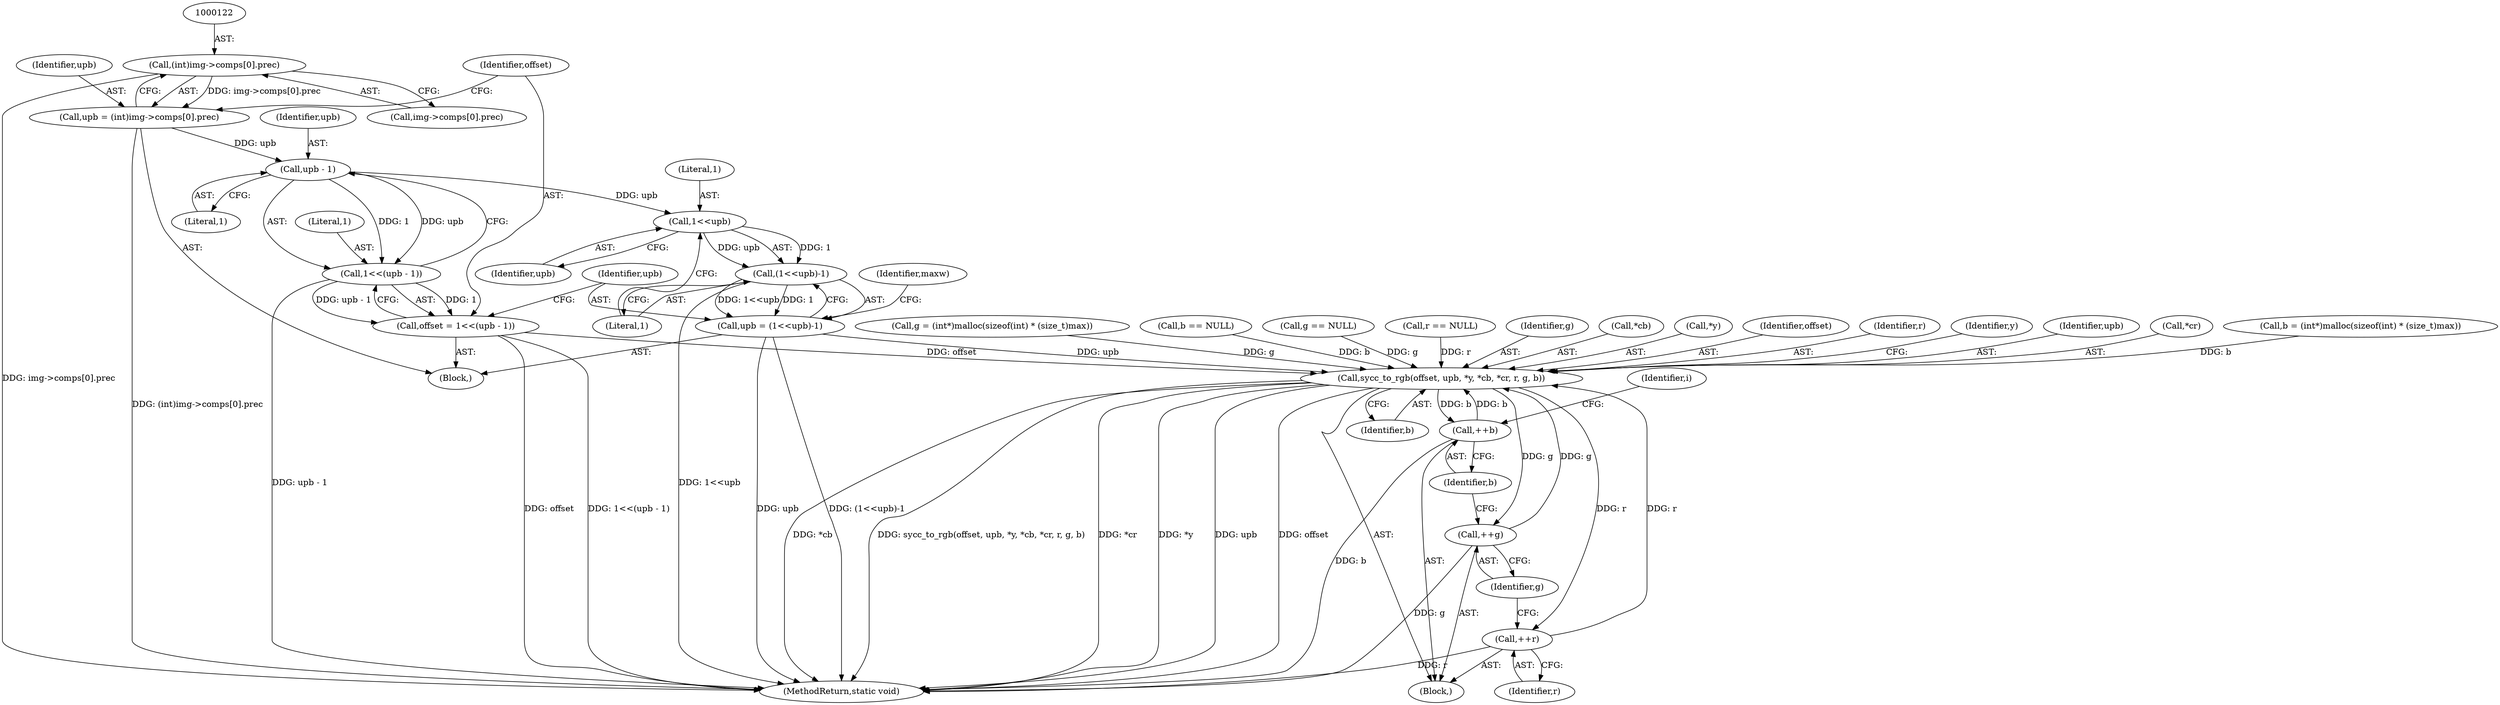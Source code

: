 digraph "0_openjpeg_15f081c89650dccee4aa4ae66f614c3fdb268767_2@array" {
"1000121" [label="(Call,(int)img->comps[0].prec)"];
"1000119" [label="(Call,upb = (int)img->comps[0].prec)"];
"1000134" [label="(Call,upb - 1)"];
"1000132" [label="(Call,1<<(upb - 1))"];
"1000130" [label="(Call,offset = 1<<(upb - 1))"];
"1000260" [label="(Call,sycc_to_rgb(offset, upb, *y, *cb, *cr, r, g, b))"];
"1000278" [label="(Call,++r)"];
"1000280" [label="(Call,++g)"];
"1000282" [label="(Call,++b)"];
"1000140" [label="(Call,1<<upb)"];
"1000139" [label="(Call,(1<<upb)-1)"];
"1000137" [label="(Call,upb = (1<<upb)-1)"];
"1000283" [label="(Identifier,b)"];
"1000121" [label="(Call,(int)img->comps[0].prec)"];
"1000138" [label="(Identifier,upb)"];
"1000349" [label="(MethodReturn,static void)"];
"1000282" [label="(Call,++b)"];
"1000281" [label="(Identifier,g)"];
"1000239" [label="(Call,r == NULL)"];
"1000145" [label="(Identifier,maxw)"];
"1000132" [label="(Call,1<<(upb - 1))"];
"1000270" [label="(Identifier,g)"];
"1000130" [label="(Call,offset = 1<<(upb - 1))"];
"1000103" [label="(Block,)"];
"1000140" [label="(Call,1<<upb)"];
"1000265" [label="(Call,*cb)"];
"1000271" [label="(Identifier,b)"];
"1000259" [label="(Block,)"];
"1000131" [label="(Identifier,offset)"];
"1000137" [label="(Call,upb = (1<<upb)-1)"];
"1000263" [label="(Call,*y)"];
"1000135" [label="(Identifier,upb)"];
"1000260" [label="(Call,sycc_to_rgb(offset, upb, *y, *cb, *cr, r, g, b))"];
"1000261" [label="(Identifier,offset)"];
"1000280" [label="(Call,++g)"];
"1000136" [label="(Literal,1)"];
"1000133" [label="(Literal,1)"];
"1000269" [label="(Identifier,r)"];
"1000273" [label="(Identifier,y)"];
"1000258" [label="(Identifier,i)"];
"1000119" [label="(Call,upb = (int)img->comps[0].prec)"];
"1000262" [label="(Identifier,upb)"];
"1000120" [label="(Identifier,upb)"];
"1000139" [label="(Call,(1<<upb)-1)"];
"1000267" [label="(Call,*cr)"];
"1000226" [label="(Call,b = (int*)malloc(sizeof(int) * (size_t)max))"];
"1000142" [label="(Identifier,upb)"];
"1000213" [label="(Call,g = (int*)malloc(sizeof(int) * (size_t)max))"];
"1000123" [label="(Call,img->comps[0].prec)"];
"1000141" [label="(Literal,1)"];
"1000246" [label="(Call,b == NULL)"];
"1000243" [label="(Call,g == NULL)"];
"1000143" [label="(Literal,1)"];
"1000278" [label="(Call,++r)"];
"1000279" [label="(Identifier,r)"];
"1000134" [label="(Call,upb - 1)"];
"1000121" -> "1000119"  [label="AST: "];
"1000121" -> "1000123"  [label="CFG: "];
"1000122" -> "1000121"  [label="AST: "];
"1000123" -> "1000121"  [label="AST: "];
"1000119" -> "1000121"  [label="CFG: "];
"1000121" -> "1000349"  [label="DDG: img->comps[0].prec"];
"1000121" -> "1000119"  [label="DDG: img->comps[0].prec"];
"1000119" -> "1000103"  [label="AST: "];
"1000120" -> "1000119"  [label="AST: "];
"1000131" -> "1000119"  [label="CFG: "];
"1000119" -> "1000349"  [label="DDG: (int)img->comps[0].prec"];
"1000119" -> "1000134"  [label="DDG: upb"];
"1000134" -> "1000132"  [label="AST: "];
"1000134" -> "1000136"  [label="CFG: "];
"1000135" -> "1000134"  [label="AST: "];
"1000136" -> "1000134"  [label="AST: "];
"1000132" -> "1000134"  [label="CFG: "];
"1000134" -> "1000132"  [label="DDG: upb"];
"1000134" -> "1000132"  [label="DDG: 1"];
"1000134" -> "1000140"  [label="DDG: upb"];
"1000132" -> "1000130"  [label="AST: "];
"1000133" -> "1000132"  [label="AST: "];
"1000130" -> "1000132"  [label="CFG: "];
"1000132" -> "1000349"  [label="DDG: upb - 1"];
"1000132" -> "1000130"  [label="DDG: 1"];
"1000132" -> "1000130"  [label="DDG: upb - 1"];
"1000130" -> "1000103"  [label="AST: "];
"1000131" -> "1000130"  [label="AST: "];
"1000138" -> "1000130"  [label="CFG: "];
"1000130" -> "1000349"  [label="DDG: 1<<(upb - 1)"];
"1000130" -> "1000349"  [label="DDG: offset"];
"1000130" -> "1000260"  [label="DDG: offset"];
"1000260" -> "1000259"  [label="AST: "];
"1000260" -> "1000271"  [label="CFG: "];
"1000261" -> "1000260"  [label="AST: "];
"1000262" -> "1000260"  [label="AST: "];
"1000263" -> "1000260"  [label="AST: "];
"1000265" -> "1000260"  [label="AST: "];
"1000267" -> "1000260"  [label="AST: "];
"1000269" -> "1000260"  [label="AST: "];
"1000270" -> "1000260"  [label="AST: "];
"1000271" -> "1000260"  [label="AST: "];
"1000273" -> "1000260"  [label="CFG: "];
"1000260" -> "1000349"  [label="DDG: sycc_to_rgb(offset, upb, *y, *cb, *cr, r, g, b)"];
"1000260" -> "1000349"  [label="DDG: *cb"];
"1000260" -> "1000349"  [label="DDG: *cr"];
"1000260" -> "1000349"  [label="DDG: *y"];
"1000260" -> "1000349"  [label="DDG: upb"];
"1000260" -> "1000349"  [label="DDG: offset"];
"1000137" -> "1000260"  [label="DDG: upb"];
"1000239" -> "1000260"  [label="DDG: r"];
"1000278" -> "1000260"  [label="DDG: r"];
"1000213" -> "1000260"  [label="DDG: g"];
"1000280" -> "1000260"  [label="DDG: g"];
"1000243" -> "1000260"  [label="DDG: g"];
"1000226" -> "1000260"  [label="DDG: b"];
"1000282" -> "1000260"  [label="DDG: b"];
"1000246" -> "1000260"  [label="DDG: b"];
"1000260" -> "1000278"  [label="DDG: r"];
"1000260" -> "1000280"  [label="DDG: g"];
"1000260" -> "1000282"  [label="DDG: b"];
"1000278" -> "1000259"  [label="AST: "];
"1000278" -> "1000279"  [label="CFG: "];
"1000279" -> "1000278"  [label="AST: "];
"1000281" -> "1000278"  [label="CFG: "];
"1000278" -> "1000349"  [label="DDG: r"];
"1000280" -> "1000259"  [label="AST: "];
"1000280" -> "1000281"  [label="CFG: "];
"1000281" -> "1000280"  [label="AST: "];
"1000283" -> "1000280"  [label="CFG: "];
"1000280" -> "1000349"  [label="DDG: g"];
"1000282" -> "1000259"  [label="AST: "];
"1000282" -> "1000283"  [label="CFG: "];
"1000283" -> "1000282"  [label="AST: "];
"1000258" -> "1000282"  [label="CFG: "];
"1000282" -> "1000349"  [label="DDG: b"];
"1000140" -> "1000139"  [label="AST: "];
"1000140" -> "1000142"  [label="CFG: "];
"1000141" -> "1000140"  [label="AST: "];
"1000142" -> "1000140"  [label="AST: "];
"1000143" -> "1000140"  [label="CFG: "];
"1000140" -> "1000139"  [label="DDG: 1"];
"1000140" -> "1000139"  [label="DDG: upb"];
"1000139" -> "1000137"  [label="AST: "];
"1000139" -> "1000143"  [label="CFG: "];
"1000143" -> "1000139"  [label="AST: "];
"1000137" -> "1000139"  [label="CFG: "];
"1000139" -> "1000349"  [label="DDG: 1<<upb"];
"1000139" -> "1000137"  [label="DDG: 1<<upb"];
"1000139" -> "1000137"  [label="DDG: 1"];
"1000137" -> "1000103"  [label="AST: "];
"1000138" -> "1000137"  [label="AST: "];
"1000145" -> "1000137"  [label="CFG: "];
"1000137" -> "1000349"  [label="DDG: (1<<upb)-1"];
"1000137" -> "1000349"  [label="DDG: upb"];
}
